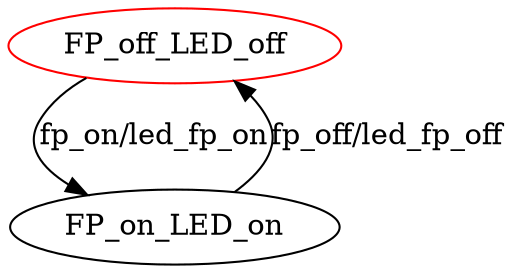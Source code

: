 digraph G {
label=""
FP_off_LED_off [color="red"]
FP_off_LED_off
FP_on_LED_on
FP_off_LED_off [label="FP_off_LED_off"];
FP_off_LED_off -> FP_on_LED_on[label="fp_on/led_fp_on"]
FP_on_LED_on [label="FP_on_LED_on"];
FP_on_LED_on -> FP_off_LED_off[label="fp_off/led_fp_off"]
}